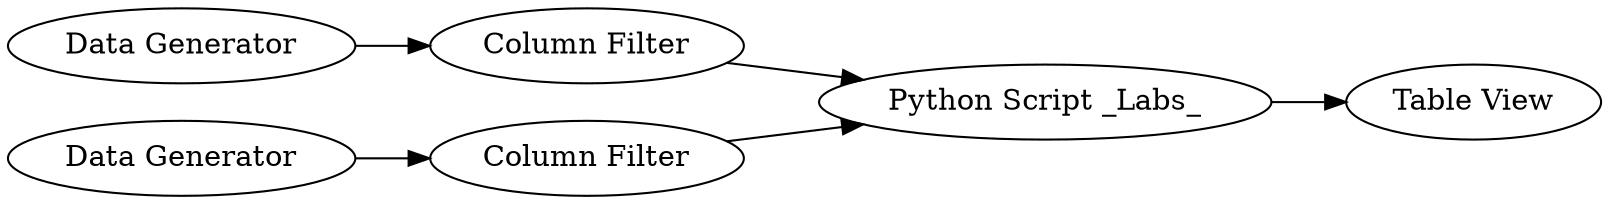 digraph {
	5 -> 3
	4 -> 5
	1 -> 2
	2 -> 3
	3 -> 6
	5 [label="Column Filter"]
	1 [label="Data Generator"]
	4 [label="Data Generator"]
	6 [label="Table View"]
	3 [label="Python Script _Labs_"]
	2 [label="Column Filter"]
	rankdir=LR
}
